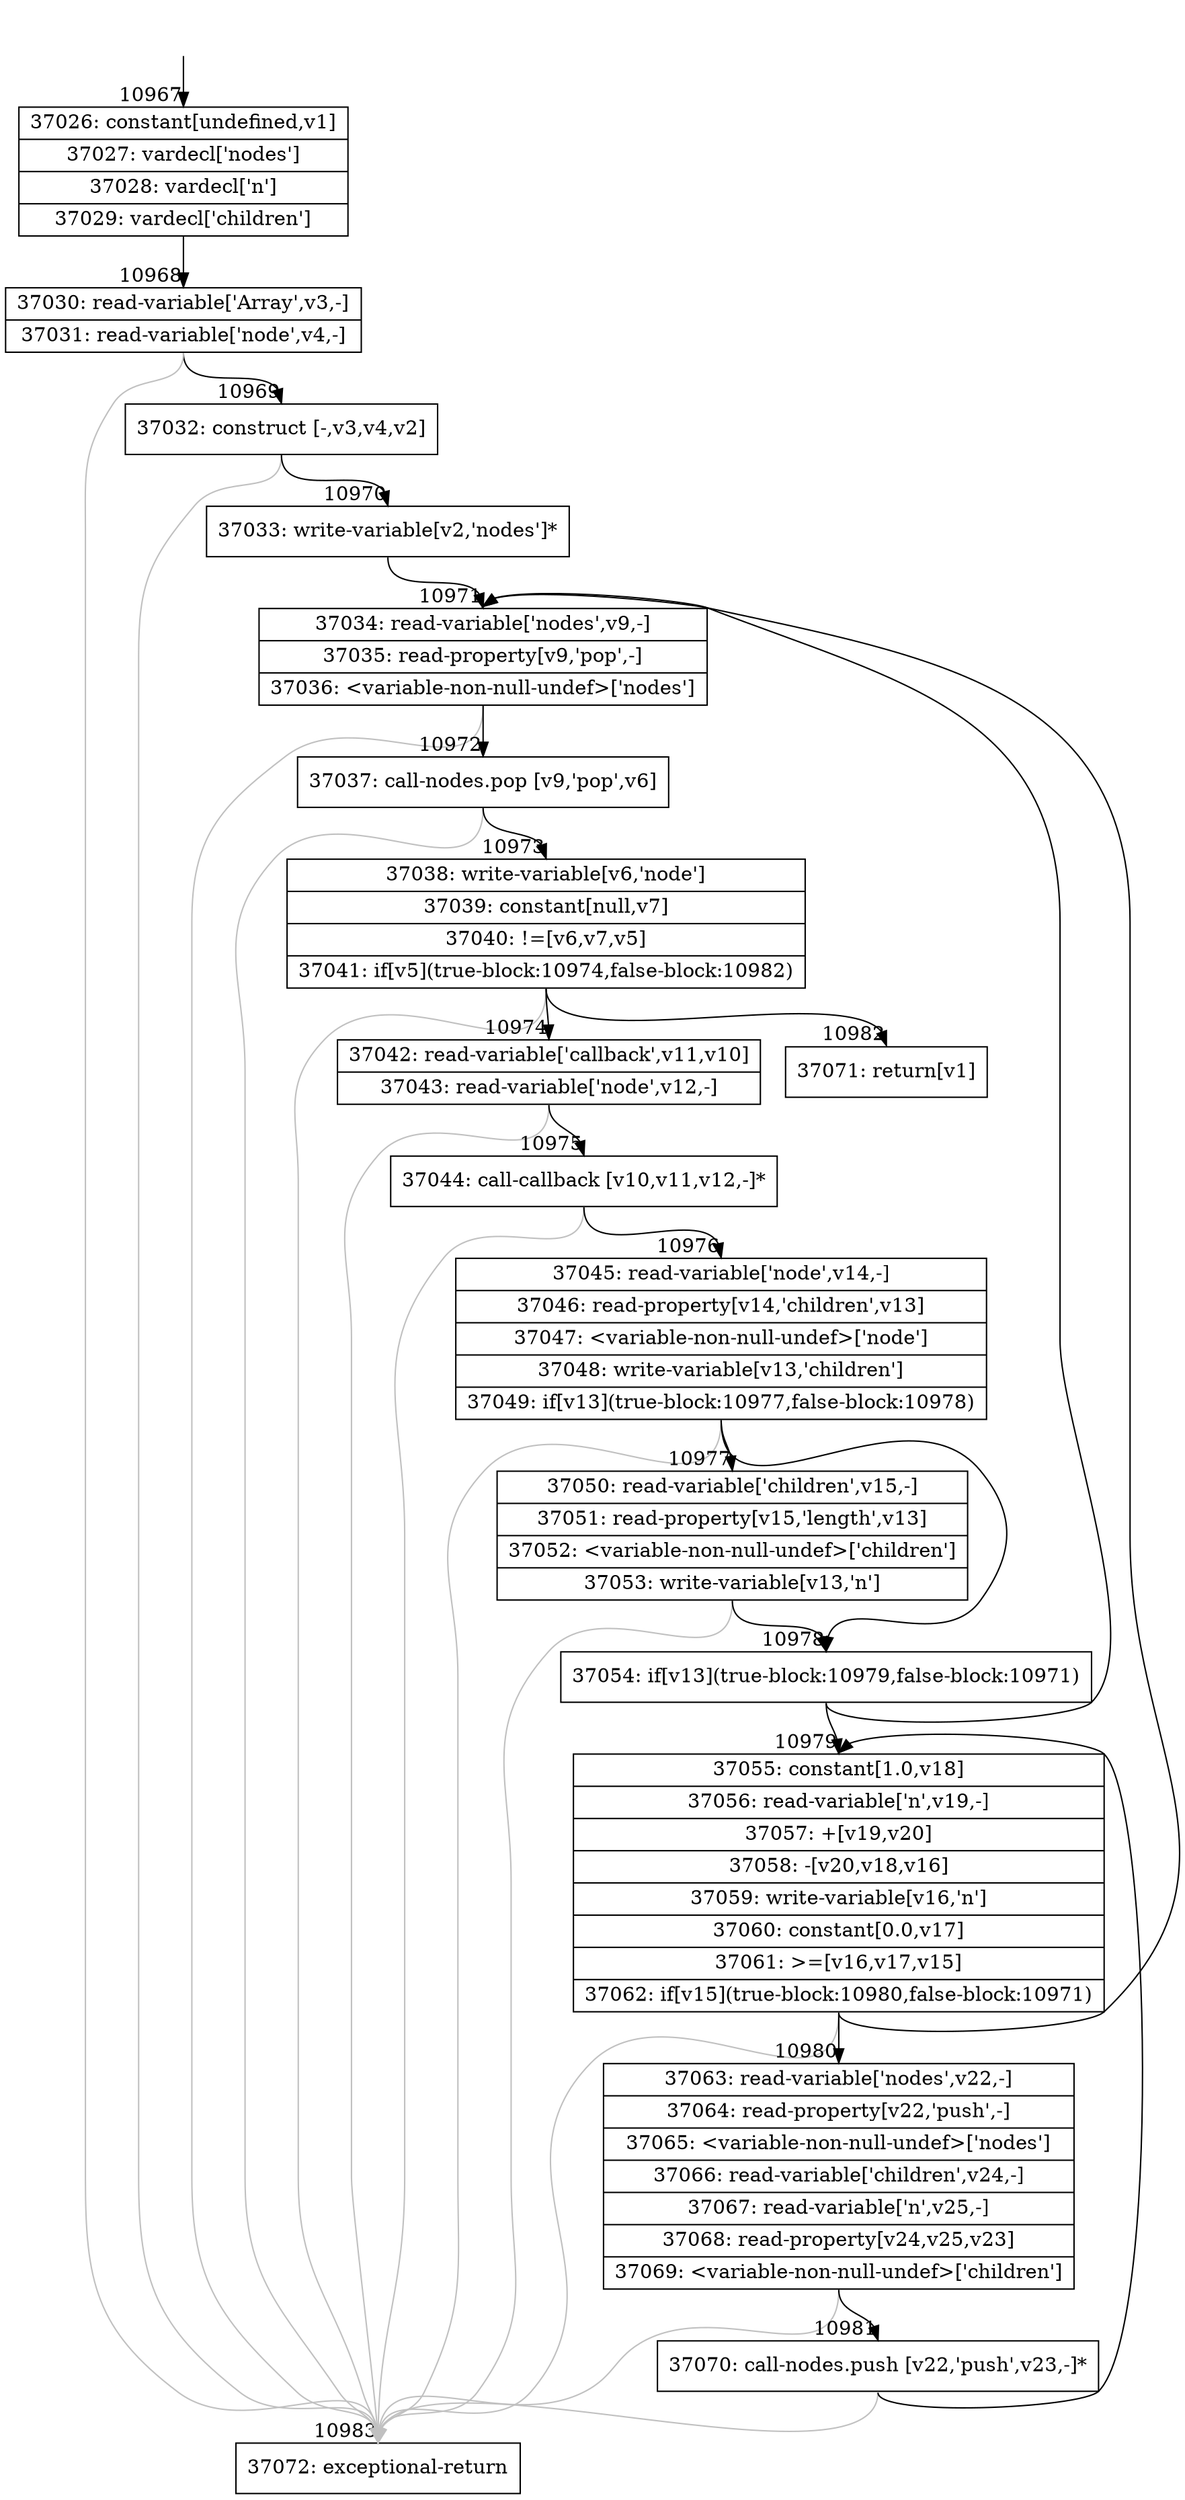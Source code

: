digraph {
rankdir="TD"
BB_entry1005[shape=none,label=""];
BB_entry1005 -> BB10967 [tailport=s, headport=n, headlabel="    10967"]
BB10967 [shape=record label="{37026: constant[undefined,v1]|37027: vardecl['nodes']|37028: vardecl['n']|37029: vardecl['children']}" ] 
BB10967 -> BB10968 [tailport=s, headport=n, headlabel="      10968"]
BB10968 [shape=record label="{37030: read-variable['Array',v3,-]|37031: read-variable['node',v4,-]}" ] 
BB10968 -> BB10969 [tailport=s, headport=n, headlabel="      10969"]
BB10968 -> BB10983 [tailport=s, headport=n, color=gray, headlabel="      10983"]
BB10969 [shape=record label="{37032: construct [-,v3,v4,v2]}" ] 
BB10969 -> BB10970 [tailport=s, headport=n, headlabel="      10970"]
BB10969 -> BB10983 [tailport=s, headport=n, color=gray]
BB10970 [shape=record label="{37033: write-variable[v2,'nodes']*}" ] 
BB10970 -> BB10971 [tailport=s, headport=n, headlabel="      10971"]
BB10971 [shape=record label="{37034: read-variable['nodes',v9,-]|37035: read-property[v9,'pop',-]|37036: \<variable-non-null-undef\>['nodes']}" ] 
BB10971 -> BB10972 [tailport=s, headport=n, headlabel="      10972"]
BB10971 -> BB10983 [tailport=s, headport=n, color=gray]
BB10972 [shape=record label="{37037: call-nodes.pop [v9,'pop',v6]}" ] 
BB10972 -> BB10973 [tailport=s, headport=n, headlabel="      10973"]
BB10972 -> BB10983 [tailport=s, headport=n, color=gray]
BB10973 [shape=record label="{37038: write-variable[v6,'node']|37039: constant[null,v7]|37040: !=[v6,v7,v5]|37041: if[v5](true-block:10974,false-block:10982)}" ] 
BB10973 -> BB10974 [tailport=s, headport=n, headlabel="      10974"]
BB10973 -> BB10982 [tailport=s, headport=n, headlabel="      10982"]
BB10973 -> BB10983 [tailport=s, headport=n, color=gray]
BB10974 [shape=record label="{37042: read-variable['callback',v11,v10]|37043: read-variable['node',v12,-]}" ] 
BB10974 -> BB10975 [tailport=s, headport=n, headlabel="      10975"]
BB10974 -> BB10983 [tailport=s, headport=n, color=gray]
BB10975 [shape=record label="{37044: call-callback [v10,v11,v12,-]*}" ] 
BB10975 -> BB10976 [tailport=s, headport=n, headlabel="      10976"]
BB10975 -> BB10983 [tailport=s, headport=n, color=gray]
BB10976 [shape=record label="{37045: read-variable['node',v14,-]|37046: read-property[v14,'children',v13]|37047: \<variable-non-null-undef\>['node']|37048: write-variable[v13,'children']|37049: if[v13](true-block:10977,false-block:10978)}" ] 
BB10976 -> BB10978 [tailport=s, headport=n, headlabel="      10978"]
BB10976 -> BB10977 [tailport=s, headport=n, headlabel="      10977"]
BB10976 -> BB10983 [tailport=s, headport=n, color=gray]
BB10977 [shape=record label="{37050: read-variable['children',v15,-]|37051: read-property[v15,'length',v13]|37052: \<variable-non-null-undef\>['children']|37053: write-variable[v13,'n']}" ] 
BB10977 -> BB10978 [tailport=s, headport=n]
BB10977 -> BB10983 [tailport=s, headport=n, color=gray]
BB10978 [shape=record label="{37054: if[v13](true-block:10979,false-block:10971)}" ] 
BB10978 -> BB10979 [tailport=s, headport=n, headlabel="      10979"]
BB10978 -> BB10971 [tailport=s, headport=n]
BB10979 [shape=record label="{37055: constant[1.0,v18]|37056: read-variable['n',v19,-]|37057: +[v19,v20]|37058: -[v20,v18,v16]|37059: write-variable[v16,'n']|37060: constant[0.0,v17]|37061: \>=[v16,v17,v15]|37062: if[v15](true-block:10980,false-block:10971)}" ] 
BB10979 -> BB10980 [tailport=s, headport=n, headlabel="      10980"]
BB10979 -> BB10971 [tailport=s, headport=n]
BB10979 -> BB10983 [tailport=s, headport=n, color=gray]
BB10980 [shape=record label="{37063: read-variable['nodes',v22,-]|37064: read-property[v22,'push',-]|37065: \<variable-non-null-undef\>['nodes']|37066: read-variable['children',v24,-]|37067: read-variable['n',v25,-]|37068: read-property[v24,v25,v23]|37069: \<variable-non-null-undef\>['children']}" ] 
BB10980 -> BB10981 [tailport=s, headport=n, headlabel="      10981"]
BB10980 -> BB10983 [tailport=s, headport=n, color=gray]
BB10981 [shape=record label="{37070: call-nodes.push [v22,'push',v23,-]*}" ] 
BB10981 -> BB10979 [tailport=s, headport=n]
BB10981 -> BB10983 [tailport=s, headport=n, color=gray]
BB10982 [shape=record label="{37071: return[v1]}" ] 
BB10983 [shape=record label="{37072: exceptional-return}" ] 
//#$~ 6527
}
